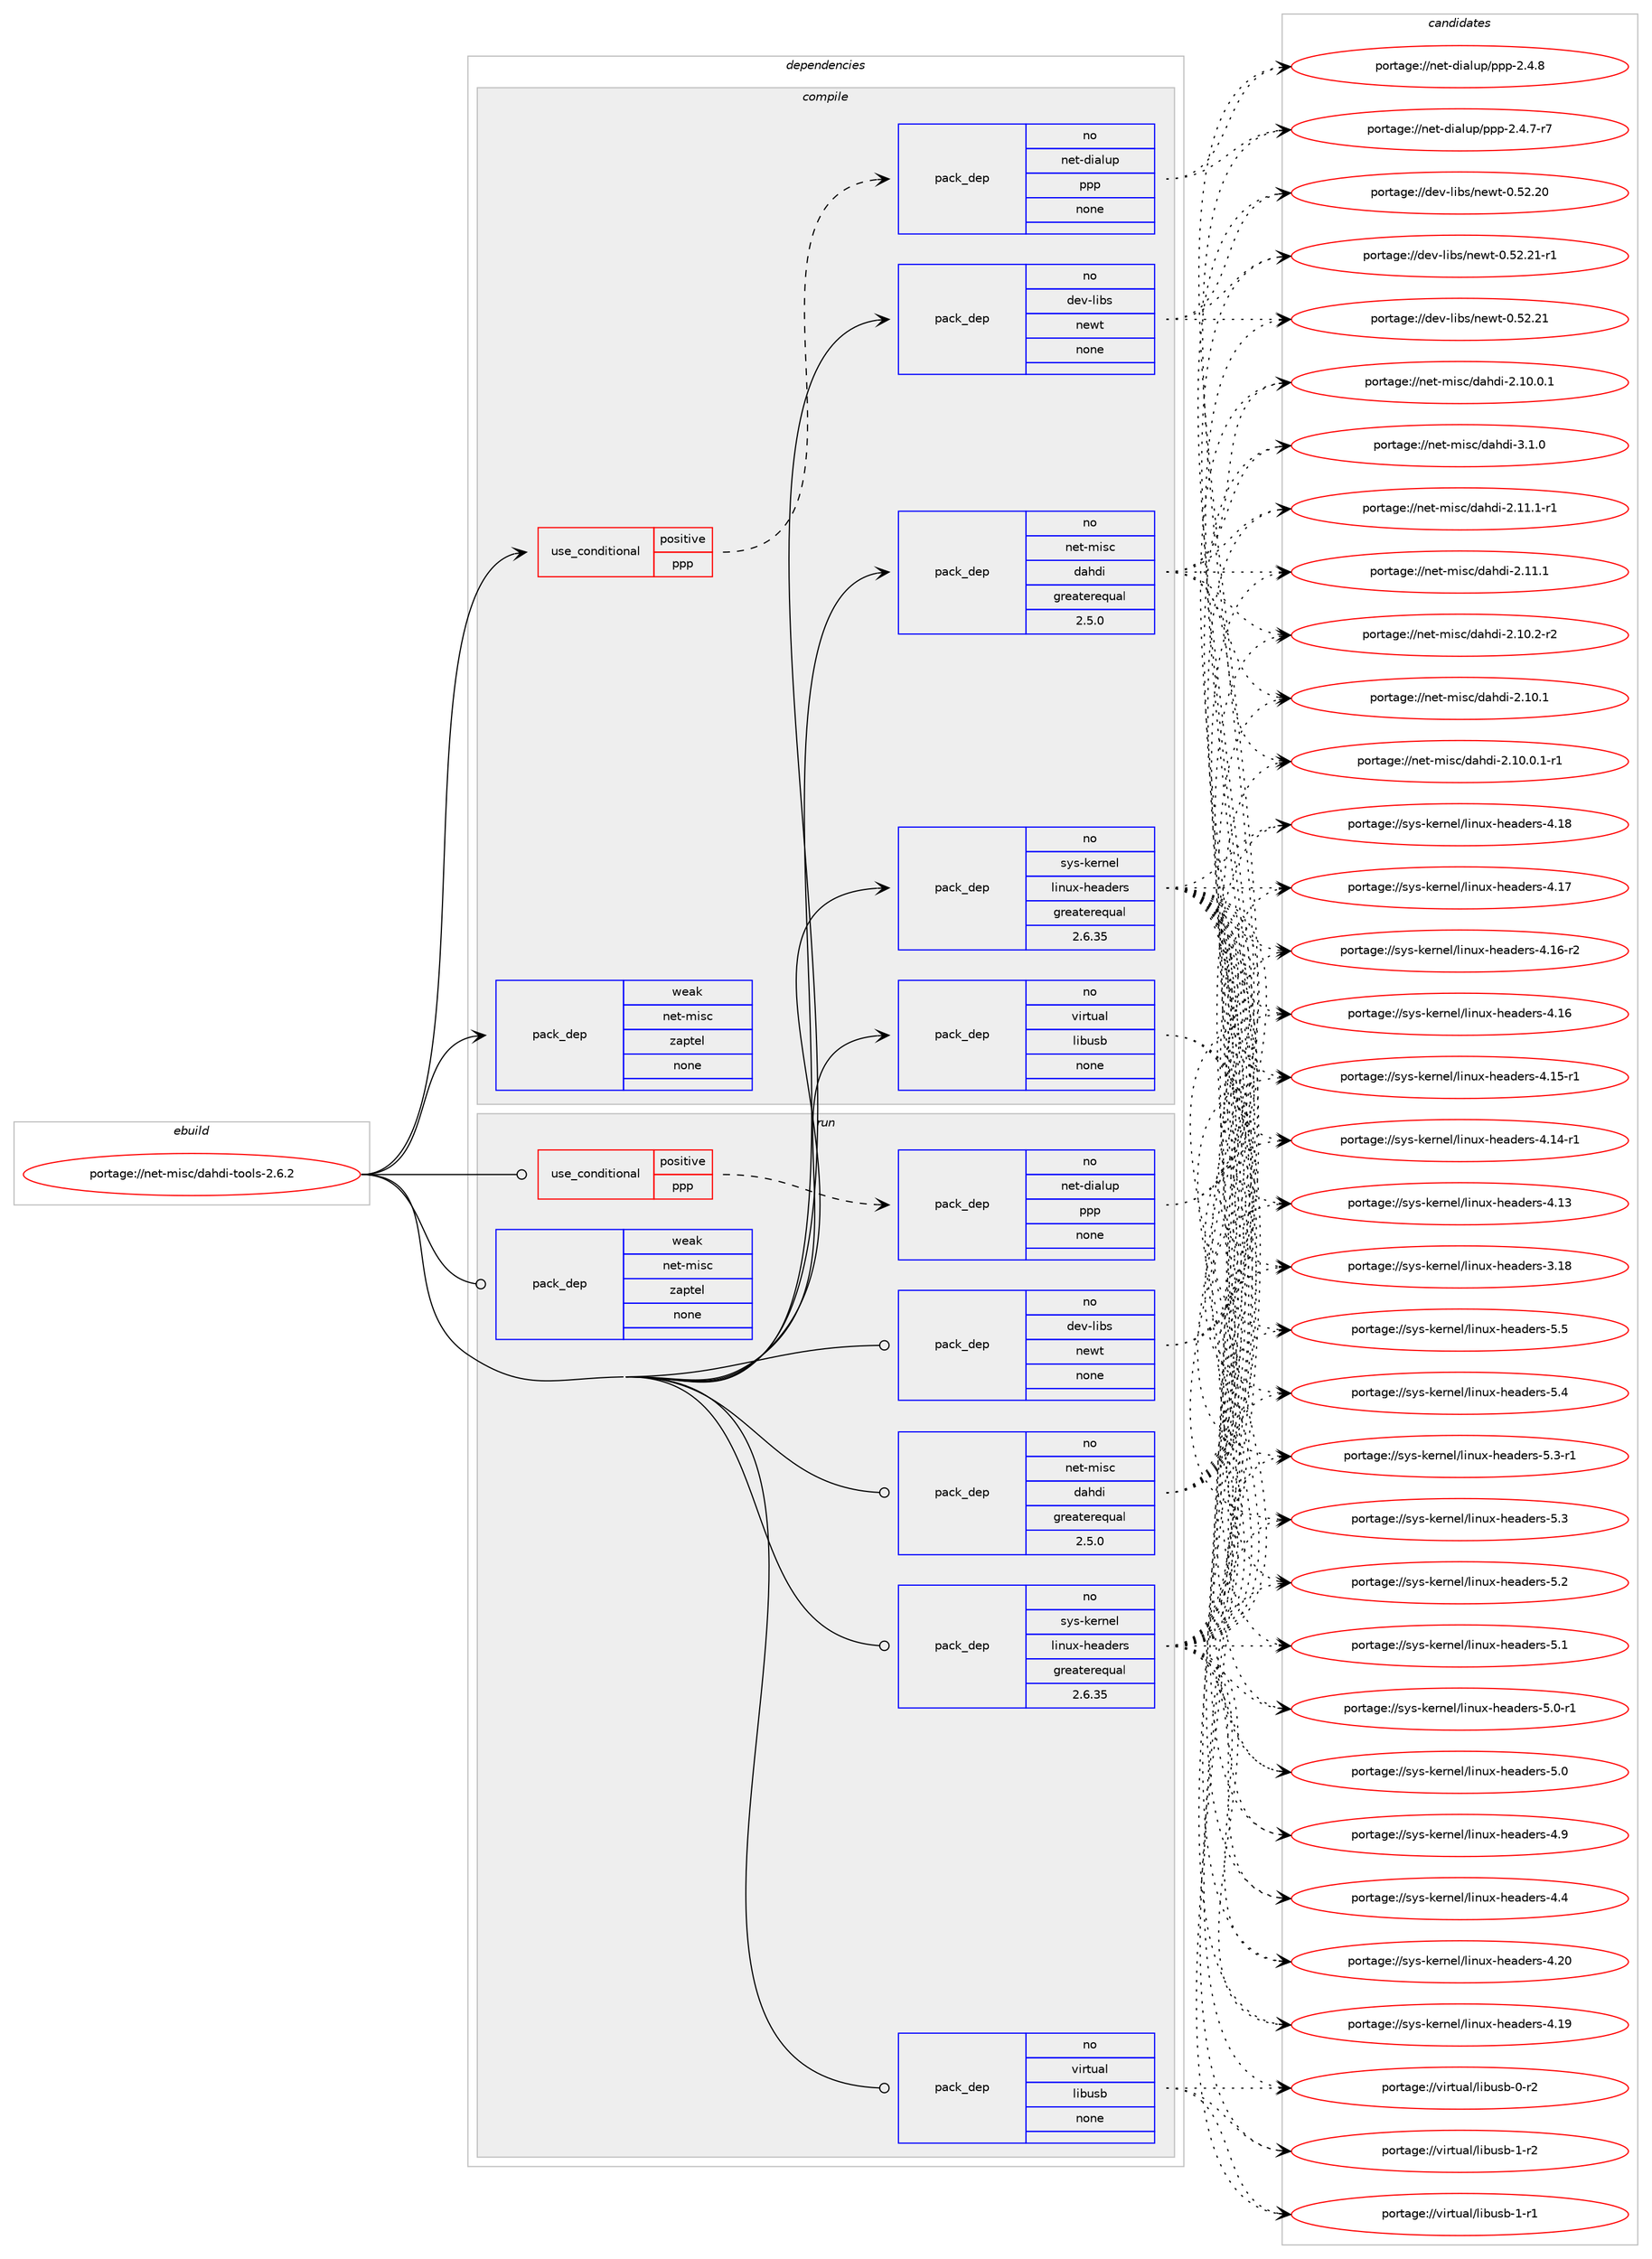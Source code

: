 digraph prolog {

# *************
# Graph options
# *************

newrank=true;
concentrate=true;
compound=true;
graph [rankdir=LR,fontname=Helvetica,fontsize=10,ranksep=1.5];#, ranksep=2.5, nodesep=0.2];
edge  [arrowhead=vee];
node  [fontname=Helvetica,fontsize=10];

# **********
# The ebuild
# **********

subgraph cluster_leftcol {
color=gray;
rank=same;
label=<<i>ebuild</i>>;
id [label="portage://net-misc/dahdi-tools-2.6.2", color=red, width=4, href="../net-misc/dahdi-tools-2.6.2.svg"];
}

# ****************
# The dependencies
# ****************

subgraph cluster_midcol {
color=gray;
label=<<i>dependencies</i>>;
subgraph cluster_compile {
fillcolor="#eeeeee";
style=filled;
label=<<i>compile</i>>;
subgraph cond10418 {
dependency54572 [label=<<TABLE BORDER="0" CELLBORDER="1" CELLSPACING="0" CELLPADDING="4"><TR><TD ROWSPAN="3" CELLPADDING="10">use_conditional</TD></TR><TR><TD>positive</TD></TR><TR><TD>ppp</TD></TR></TABLE>>, shape=none, color=red];
subgraph pack43036 {
dependency54573 [label=<<TABLE BORDER="0" CELLBORDER="1" CELLSPACING="0" CELLPADDING="4" WIDTH="220"><TR><TD ROWSPAN="6" CELLPADDING="30">pack_dep</TD></TR><TR><TD WIDTH="110">no</TD></TR><TR><TD>net-dialup</TD></TR><TR><TD>ppp</TD></TR><TR><TD>none</TD></TR><TR><TD></TD></TR></TABLE>>, shape=none, color=blue];
}
dependency54572:e -> dependency54573:w [weight=20,style="dashed",arrowhead="vee"];
}
id:e -> dependency54572:w [weight=20,style="solid",arrowhead="vee"];
subgraph pack43037 {
dependency54574 [label=<<TABLE BORDER="0" CELLBORDER="1" CELLSPACING="0" CELLPADDING="4" WIDTH="220"><TR><TD ROWSPAN="6" CELLPADDING="30">pack_dep</TD></TR><TR><TD WIDTH="110">no</TD></TR><TR><TD>dev-libs</TD></TR><TR><TD>newt</TD></TR><TR><TD>none</TD></TR><TR><TD></TD></TR></TABLE>>, shape=none, color=blue];
}
id:e -> dependency54574:w [weight=20,style="solid",arrowhead="vee"];
subgraph pack43038 {
dependency54575 [label=<<TABLE BORDER="0" CELLBORDER="1" CELLSPACING="0" CELLPADDING="4" WIDTH="220"><TR><TD ROWSPAN="6" CELLPADDING="30">pack_dep</TD></TR><TR><TD WIDTH="110">no</TD></TR><TR><TD>net-misc</TD></TR><TR><TD>dahdi</TD></TR><TR><TD>greaterequal</TD></TR><TR><TD>2.5.0</TD></TR></TABLE>>, shape=none, color=blue];
}
id:e -> dependency54575:w [weight=20,style="solid",arrowhead="vee"];
subgraph pack43039 {
dependency54576 [label=<<TABLE BORDER="0" CELLBORDER="1" CELLSPACING="0" CELLPADDING="4" WIDTH="220"><TR><TD ROWSPAN="6" CELLPADDING="30">pack_dep</TD></TR><TR><TD WIDTH="110">no</TD></TR><TR><TD>sys-kernel</TD></TR><TR><TD>linux-headers</TD></TR><TR><TD>greaterequal</TD></TR><TR><TD>2.6.35</TD></TR></TABLE>>, shape=none, color=blue];
}
id:e -> dependency54576:w [weight=20,style="solid",arrowhead="vee"];
subgraph pack43040 {
dependency54577 [label=<<TABLE BORDER="0" CELLBORDER="1" CELLSPACING="0" CELLPADDING="4" WIDTH="220"><TR><TD ROWSPAN="6" CELLPADDING="30">pack_dep</TD></TR><TR><TD WIDTH="110">no</TD></TR><TR><TD>virtual</TD></TR><TR><TD>libusb</TD></TR><TR><TD>none</TD></TR><TR><TD></TD></TR></TABLE>>, shape=none, color=blue];
}
id:e -> dependency54577:w [weight=20,style="solid",arrowhead="vee"];
subgraph pack43041 {
dependency54578 [label=<<TABLE BORDER="0" CELLBORDER="1" CELLSPACING="0" CELLPADDING="4" WIDTH="220"><TR><TD ROWSPAN="6" CELLPADDING="30">pack_dep</TD></TR><TR><TD WIDTH="110">weak</TD></TR><TR><TD>net-misc</TD></TR><TR><TD>zaptel</TD></TR><TR><TD>none</TD></TR><TR><TD></TD></TR></TABLE>>, shape=none, color=blue];
}
id:e -> dependency54578:w [weight=20,style="solid",arrowhead="vee"];
}
subgraph cluster_compileandrun {
fillcolor="#eeeeee";
style=filled;
label=<<i>compile and run</i>>;
}
subgraph cluster_run {
fillcolor="#eeeeee";
style=filled;
label=<<i>run</i>>;
subgraph cond10419 {
dependency54579 [label=<<TABLE BORDER="0" CELLBORDER="1" CELLSPACING="0" CELLPADDING="4"><TR><TD ROWSPAN="3" CELLPADDING="10">use_conditional</TD></TR><TR><TD>positive</TD></TR><TR><TD>ppp</TD></TR></TABLE>>, shape=none, color=red];
subgraph pack43042 {
dependency54580 [label=<<TABLE BORDER="0" CELLBORDER="1" CELLSPACING="0" CELLPADDING="4" WIDTH="220"><TR><TD ROWSPAN="6" CELLPADDING="30">pack_dep</TD></TR><TR><TD WIDTH="110">no</TD></TR><TR><TD>net-dialup</TD></TR><TR><TD>ppp</TD></TR><TR><TD>none</TD></TR><TR><TD></TD></TR></TABLE>>, shape=none, color=blue];
}
dependency54579:e -> dependency54580:w [weight=20,style="dashed",arrowhead="vee"];
}
id:e -> dependency54579:w [weight=20,style="solid",arrowhead="odot"];
subgraph pack43043 {
dependency54581 [label=<<TABLE BORDER="0" CELLBORDER="1" CELLSPACING="0" CELLPADDING="4" WIDTH="220"><TR><TD ROWSPAN="6" CELLPADDING="30">pack_dep</TD></TR><TR><TD WIDTH="110">no</TD></TR><TR><TD>dev-libs</TD></TR><TR><TD>newt</TD></TR><TR><TD>none</TD></TR><TR><TD></TD></TR></TABLE>>, shape=none, color=blue];
}
id:e -> dependency54581:w [weight=20,style="solid",arrowhead="odot"];
subgraph pack43044 {
dependency54582 [label=<<TABLE BORDER="0" CELLBORDER="1" CELLSPACING="0" CELLPADDING="4" WIDTH="220"><TR><TD ROWSPAN="6" CELLPADDING="30">pack_dep</TD></TR><TR><TD WIDTH="110">no</TD></TR><TR><TD>net-misc</TD></TR><TR><TD>dahdi</TD></TR><TR><TD>greaterequal</TD></TR><TR><TD>2.5.0</TD></TR></TABLE>>, shape=none, color=blue];
}
id:e -> dependency54582:w [weight=20,style="solid",arrowhead="odot"];
subgraph pack43045 {
dependency54583 [label=<<TABLE BORDER="0" CELLBORDER="1" CELLSPACING="0" CELLPADDING="4" WIDTH="220"><TR><TD ROWSPAN="6" CELLPADDING="30">pack_dep</TD></TR><TR><TD WIDTH="110">no</TD></TR><TR><TD>sys-kernel</TD></TR><TR><TD>linux-headers</TD></TR><TR><TD>greaterequal</TD></TR><TR><TD>2.6.35</TD></TR></TABLE>>, shape=none, color=blue];
}
id:e -> dependency54583:w [weight=20,style="solid",arrowhead="odot"];
subgraph pack43046 {
dependency54584 [label=<<TABLE BORDER="0" CELLBORDER="1" CELLSPACING="0" CELLPADDING="4" WIDTH="220"><TR><TD ROWSPAN="6" CELLPADDING="30">pack_dep</TD></TR><TR><TD WIDTH="110">no</TD></TR><TR><TD>virtual</TD></TR><TR><TD>libusb</TD></TR><TR><TD>none</TD></TR><TR><TD></TD></TR></TABLE>>, shape=none, color=blue];
}
id:e -> dependency54584:w [weight=20,style="solid",arrowhead="odot"];
subgraph pack43047 {
dependency54585 [label=<<TABLE BORDER="0" CELLBORDER="1" CELLSPACING="0" CELLPADDING="4" WIDTH="220"><TR><TD ROWSPAN="6" CELLPADDING="30">pack_dep</TD></TR><TR><TD WIDTH="110">weak</TD></TR><TR><TD>net-misc</TD></TR><TR><TD>zaptel</TD></TR><TR><TD>none</TD></TR><TR><TD></TD></TR></TABLE>>, shape=none, color=blue];
}
id:e -> dependency54585:w [weight=20,style="solid",arrowhead="odot"];
}
}

# **************
# The candidates
# **************

subgraph cluster_choices {
rank=same;
color=gray;
label=<<i>candidates</i>>;

subgraph choice43036 {
color=black;
nodesep=1;
choice110101116451001059710811711247112112112455046524656 [label="portage://net-dialup/ppp-2.4.8", color=red, width=4,href="../net-dialup/ppp-2.4.8.svg"];
choice1101011164510010597108117112471121121124550465246554511455 [label="portage://net-dialup/ppp-2.4.7-r7", color=red, width=4,href="../net-dialup/ppp-2.4.7-r7.svg"];
dependency54573:e -> choice110101116451001059710811711247112112112455046524656:w [style=dotted,weight="100"];
dependency54573:e -> choice1101011164510010597108117112471121121124550465246554511455:w [style=dotted,weight="100"];
}
subgraph choice43037 {
color=black;
nodesep=1;
choice10010111845108105981154711010111911645484653504650494511449 [label="portage://dev-libs/newt-0.52.21-r1", color=red, width=4,href="../dev-libs/newt-0.52.21-r1.svg"];
choice1001011184510810598115471101011191164548465350465049 [label="portage://dev-libs/newt-0.52.21", color=red, width=4,href="../dev-libs/newt-0.52.21.svg"];
choice1001011184510810598115471101011191164548465350465048 [label="portage://dev-libs/newt-0.52.20", color=red, width=4,href="../dev-libs/newt-0.52.20.svg"];
dependency54574:e -> choice10010111845108105981154711010111911645484653504650494511449:w [style=dotted,weight="100"];
dependency54574:e -> choice1001011184510810598115471101011191164548465350465049:w [style=dotted,weight="100"];
dependency54574:e -> choice1001011184510810598115471101011191164548465350465048:w [style=dotted,weight="100"];
}
subgraph choice43038 {
color=black;
nodesep=1;
choice11010111645109105115994710097104100105455146494648 [label="portage://net-misc/dahdi-3.1.0", color=red, width=4,href="../net-misc/dahdi-3.1.0.svg"];
choice11010111645109105115994710097104100105455046494946494511449 [label="portage://net-misc/dahdi-2.11.1-r1", color=red, width=4,href="../net-misc/dahdi-2.11.1-r1.svg"];
choice1101011164510910511599471009710410010545504649494649 [label="portage://net-misc/dahdi-2.11.1", color=red, width=4,href="../net-misc/dahdi-2.11.1.svg"];
choice11010111645109105115994710097104100105455046494846504511450 [label="portage://net-misc/dahdi-2.10.2-r2", color=red, width=4,href="../net-misc/dahdi-2.10.2-r2.svg"];
choice1101011164510910511599471009710410010545504649484649 [label="portage://net-misc/dahdi-2.10.1", color=red, width=4,href="../net-misc/dahdi-2.10.1.svg"];
choice110101116451091051159947100971041001054550464948464846494511449 [label="portage://net-misc/dahdi-2.10.0.1-r1", color=red, width=4,href="../net-misc/dahdi-2.10.0.1-r1.svg"];
choice11010111645109105115994710097104100105455046494846484649 [label="portage://net-misc/dahdi-2.10.0.1", color=red, width=4,href="../net-misc/dahdi-2.10.0.1.svg"];
dependency54575:e -> choice11010111645109105115994710097104100105455146494648:w [style=dotted,weight="100"];
dependency54575:e -> choice11010111645109105115994710097104100105455046494946494511449:w [style=dotted,weight="100"];
dependency54575:e -> choice1101011164510910511599471009710410010545504649494649:w [style=dotted,weight="100"];
dependency54575:e -> choice11010111645109105115994710097104100105455046494846504511450:w [style=dotted,weight="100"];
dependency54575:e -> choice1101011164510910511599471009710410010545504649484649:w [style=dotted,weight="100"];
dependency54575:e -> choice110101116451091051159947100971041001054550464948464846494511449:w [style=dotted,weight="100"];
dependency54575:e -> choice11010111645109105115994710097104100105455046494846484649:w [style=dotted,weight="100"];
}
subgraph choice43039 {
color=black;
nodesep=1;
choice1151211154510710111411010110847108105110117120451041019710010111411545534653 [label="portage://sys-kernel/linux-headers-5.5", color=red, width=4,href="../sys-kernel/linux-headers-5.5.svg"];
choice1151211154510710111411010110847108105110117120451041019710010111411545534652 [label="portage://sys-kernel/linux-headers-5.4", color=red, width=4,href="../sys-kernel/linux-headers-5.4.svg"];
choice11512111545107101114110101108471081051101171204510410197100101114115455346514511449 [label="portage://sys-kernel/linux-headers-5.3-r1", color=red, width=4,href="../sys-kernel/linux-headers-5.3-r1.svg"];
choice1151211154510710111411010110847108105110117120451041019710010111411545534651 [label="portage://sys-kernel/linux-headers-5.3", color=red, width=4,href="../sys-kernel/linux-headers-5.3.svg"];
choice1151211154510710111411010110847108105110117120451041019710010111411545534650 [label="portage://sys-kernel/linux-headers-5.2", color=red, width=4,href="../sys-kernel/linux-headers-5.2.svg"];
choice1151211154510710111411010110847108105110117120451041019710010111411545534649 [label="portage://sys-kernel/linux-headers-5.1", color=red, width=4,href="../sys-kernel/linux-headers-5.1.svg"];
choice11512111545107101114110101108471081051101171204510410197100101114115455346484511449 [label="portage://sys-kernel/linux-headers-5.0-r1", color=red, width=4,href="../sys-kernel/linux-headers-5.0-r1.svg"];
choice1151211154510710111411010110847108105110117120451041019710010111411545534648 [label="portage://sys-kernel/linux-headers-5.0", color=red, width=4,href="../sys-kernel/linux-headers-5.0.svg"];
choice1151211154510710111411010110847108105110117120451041019710010111411545524657 [label="portage://sys-kernel/linux-headers-4.9", color=red, width=4,href="../sys-kernel/linux-headers-4.9.svg"];
choice1151211154510710111411010110847108105110117120451041019710010111411545524652 [label="portage://sys-kernel/linux-headers-4.4", color=red, width=4,href="../sys-kernel/linux-headers-4.4.svg"];
choice115121115451071011141101011084710810511011712045104101971001011141154552465048 [label="portage://sys-kernel/linux-headers-4.20", color=red, width=4,href="../sys-kernel/linux-headers-4.20.svg"];
choice115121115451071011141101011084710810511011712045104101971001011141154552464957 [label="portage://sys-kernel/linux-headers-4.19", color=red, width=4,href="../sys-kernel/linux-headers-4.19.svg"];
choice115121115451071011141101011084710810511011712045104101971001011141154552464956 [label="portage://sys-kernel/linux-headers-4.18", color=red, width=4,href="../sys-kernel/linux-headers-4.18.svg"];
choice115121115451071011141101011084710810511011712045104101971001011141154552464955 [label="portage://sys-kernel/linux-headers-4.17", color=red, width=4,href="../sys-kernel/linux-headers-4.17.svg"];
choice1151211154510710111411010110847108105110117120451041019710010111411545524649544511450 [label="portage://sys-kernel/linux-headers-4.16-r2", color=red, width=4,href="../sys-kernel/linux-headers-4.16-r2.svg"];
choice115121115451071011141101011084710810511011712045104101971001011141154552464954 [label="portage://sys-kernel/linux-headers-4.16", color=red, width=4,href="../sys-kernel/linux-headers-4.16.svg"];
choice1151211154510710111411010110847108105110117120451041019710010111411545524649534511449 [label="portage://sys-kernel/linux-headers-4.15-r1", color=red, width=4,href="../sys-kernel/linux-headers-4.15-r1.svg"];
choice1151211154510710111411010110847108105110117120451041019710010111411545524649524511449 [label="portage://sys-kernel/linux-headers-4.14-r1", color=red, width=4,href="../sys-kernel/linux-headers-4.14-r1.svg"];
choice115121115451071011141101011084710810511011712045104101971001011141154552464951 [label="portage://sys-kernel/linux-headers-4.13", color=red, width=4,href="../sys-kernel/linux-headers-4.13.svg"];
choice115121115451071011141101011084710810511011712045104101971001011141154551464956 [label="portage://sys-kernel/linux-headers-3.18", color=red, width=4,href="../sys-kernel/linux-headers-3.18.svg"];
dependency54576:e -> choice1151211154510710111411010110847108105110117120451041019710010111411545534653:w [style=dotted,weight="100"];
dependency54576:e -> choice1151211154510710111411010110847108105110117120451041019710010111411545534652:w [style=dotted,weight="100"];
dependency54576:e -> choice11512111545107101114110101108471081051101171204510410197100101114115455346514511449:w [style=dotted,weight="100"];
dependency54576:e -> choice1151211154510710111411010110847108105110117120451041019710010111411545534651:w [style=dotted,weight="100"];
dependency54576:e -> choice1151211154510710111411010110847108105110117120451041019710010111411545534650:w [style=dotted,weight="100"];
dependency54576:e -> choice1151211154510710111411010110847108105110117120451041019710010111411545534649:w [style=dotted,weight="100"];
dependency54576:e -> choice11512111545107101114110101108471081051101171204510410197100101114115455346484511449:w [style=dotted,weight="100"];
dependency54576:e -> choice1151211154510710111411010110847108105110117120451041019710010111411545534648:w [style=dotted,weight="100"];
dependency54576:e -> choice1151211154510710111411010110847108105110117120451041019710010111411545524657:w [style=dotted,weight="100"];
dependency54576:e -> choice1151211154510710111411010110847108105110117120451041019710010111411545524652:w [style=dotted,weight="100"];
dependency54576:e -> choice115121115451071011141101011084710810511011712045104101971001011141154552465048:w [style=dotted,weight="100"];
dependency54576:e -> choice115121115451071011141101011084710810511011712045104101971001011141154552464957:w [style=dotted,weight="100"];
dependency54576:e -> choice115121115451071011141101011084710810511011712045104101971001011141154552464956:w [style=dotted,weight="100"];
dependency54576:e -> choice115121115451071011141101011084710810511011712045104101971001011141154552464955:w [style=dotted,weight="100"];
dependency54576:e -> choice1151211154510710111411010110847108105110117120451041019710010111411545524649544511450:w [style=dotted,weight="100"];
dependency54576:e -> choice115121115451071011141101011084710810511011712045104101971001011141154552464954:w [style=dotted,weight="100"];
dependency54576:e -> choice1151211154510710111411010110847108105110117120451041019710010111411545524649534511449:w [style=dotted,weight="100"];
dependency54576:e -> choice1151211154510710111411010110847108105110117120451041019710010111411545524649524511449:w [style=dotted,weight="100"];
dependency54576:e -> choice115121115451071011141101011084710810511011712045104101971001011141154552464951:w [style=dotted,weight="100"];
dependency54576:e -> choice115121115451071011141101011084710810511011712045104101971001011141154551464956:w [style=dotted,weight="100"];
}
subgraph choice43040 {
color=black;
nodesep=1;
choice1181051141161179710847108105981171159845494511450 [label="portage://virtual/libusb-1-r2", color=red, width=4,href="../virtual/libusb-1-r2.svg"];
choice1181051141161179710847108105981171159845494511449 [label="portage://virtual/libusb-1-r1", color=red, width=4,href="../virtual/libusb-1-r1.svg"];
choice1181051141161179710847108105981171159845484511450 [label="portage://virtual/libusb-0-r2", color=red, width=4,href="../virtual/libusb-0-r2.svg"];
dependency54577:e -> choice1181051141161179710847108105981171159845494511450:w [style=dotted,weight="100"];
dependency54577:e -> choice1181051141161179710847108105981171159845494511449:w [style=dotted,weight="100"];
dependency54577:e -> choice1181051141161179710847108105981171159845484511450:w [style=dotted,weight="100"];
}
subgraph choice43041 {
color=black;
nodesep=1;
}
subgraph choice43042 {
color=black;
nodesep=1;
choice110101116451001059710811711247112112112455046524656 [label="portage://net-dialup/ppp-2.4.8", color=red, width=4,href="../net-dialup/ppp-2.4.8.svg"];
choice1101011164510010597108117112471121121124550465246554511455 [label="portage://net-dialup/ppp-2.4.7-r7", color=red, width=4,href="../net-dialup/ppp-2.4.7-r7.svg"];
dependency54580:e -> choice110101116451001059710811711247112112112455046524656:w [style=dotted,weight="100"];
dependency54580:e -> choice1101011164510010597108117112471121121124550465246554511455:w [style=dotted,weight="100"];
}
subgraph choice43043 {
color=black;
nodesep=1;
choice10010111845108105981154711010111911645484653504650494511449 [label="portage://dev-libs/newt-0.52.21-r1", color=red, width=4,href="../dev-libs/newt-0.52.21-r1.svg"];
choice1001011184510810598115471101011191164548465350465049 [label="portage://dev-libs/newt-0.52.21", color=red, width=4,href="../dev-libs/newt-0.52.21.svg"];
choice1001011184510810598115471101011191164548465350465048 [label="portage://dev-libs/newt-0.52.20", color=red, width=4,href="../dev-libs/newt-0.52.20.svg"];
dependency54581:e -> choice10010111845108105981154711010111911645484653504650494511449:w [style=dotted,weight="100"];
dependency54581:e -> choice1001011184510810598115471101011191164548465350465049:w [style=dotted,weight="100"];
dependency54581:e -> choice1001011184510810598115471101011191164548465350465048:w [style=dotted,weight="100"];
}
subgraph choice43044 {
color=black;
nodesep=1;
choice11010111645109105115994710097104100105455146494648 [label="portage://net-misc/dahdi-3.1.0", color=red, width=4,href="../net-misc/dahdi-3.1.0.svg"];
choice11010111645109105115994710097104100105455046494946494511449 [label="portage://net-misc/dahdi-2.11.1-r1", color=red, width=4,href="../net-misc/dahdi-2.11.1-r1.svg"];
choice1101011164510910511599471009710410010545504649494649 [label="portage://net-misc/dahdi-2.11.1", color=red, width=4,href="../net-misc/dahdi-2.11.1.svg"];
choice11010111645109105115994710097104100105455046494846504511450 [label="portage://net-misc/dahdi-2.10.2-r2", color=red, width=4,href="../net-misc/dahdi-2.10.2-r2.svg"];
choice1101011164510910511599471009710410010545504649484649 [label="portage://net-misc/dahdi-2.10.1", color=red, width=4,href="../net-misc/dahdi-2.10.1.svg"];
choice110101116451091051159947100971041001054550464948464846494511449 [label="portage://net-misc/dahdi-2.10.0.1-r1", color=red, width=4,href="../net-misc/dahdi-2.10.0.1-r1.svg"];
choice11010111645109105115994710097104100105455046494846484649 [label="portage://net-misc/dahdi-2.10.0.1", color=red, width=4,href="../net-misc/dahdi-2.10.0.1.svg"];
dependency54582:e -> choice11010111645109105115994710097104100105455146494648:w [style=dotted,weight="100"];
dependency54582:e -> choice11010111645109105115994710097104100105455046494946494511449:w [style=dotted,weight="100"];
dependency54582:e -> choice1101011164510910511599471009710410010545504649494649:w [style=dotted,weight="100"];
dependency54582:e -> choice11010111645109105115994710097104100105455046494846504511450:w [style=dotted,weight="100"];
dependency54582:e -> choice1101011164510910511599471009710410010545504649484649:w [style=dotted,weight="100"];
dependency54582:e -> choice110101116451091051159947100971041001054550464948464846494511449:w [style=dotted,weight="100"];
dependency54582:e -> choice11010111645109105115994710097104100105455046494846484649:w [style=dotted,weight="100"];
}
subgraph choice43045 {
color=black;
nodesep=1;
choice1151211154510710111411010110847108105110117120451041019710010111411545534653 [label="portage://sys-kernel/linux-headers-5.5", color=red, width=4,href="../sys-kernel/linux-headers-5.5.svg"];
choice1151211154510710111411010110847108105110117120451041019710010111411545534652 [label="portage://sys-kernel/linux-headers-5.4", color=red, width=4,href="../sys-kernel/linux-headers-5.4.svg"];
choice11512111545107101114110101108471081051101171204510410197100101114115455346514511449 [label="portage://sys-kernel/linux-headers-5.3-r1", color=red, width=4,href="../sys-kernel/linux-headers-5.3-r1.svg"];
choice1151211154510710111411010110847108105110117120451041019710010111411545534651 [label="portage://sys-kernel/linux-headers-5.3", color=red, width=4,href="../sys-kernel/linux-headers-5.3.svg"];
choice1151211154510710111411010110847108105110117120451041019710010111411545534650 [label="portage://sys-kernel/linux-headers-5.2", color=red, width=4,href="../sys-kernel/linux-headers-5.2.svg"];
choice1151211154510710111411010110847108105110117120451041019710010111411545534649 [label="portage://sys-kernel/linux-headers-5.1", color=red, width=4,href="../sys-kernel/linux-headers-5.1.svg"];
choice11512111545107101114110101108471081051101171204510410197100101114115455346484511449 [label="portage://sys-kernel/linux-headers-5.0-r1", color=red, width=4,href="../sys-kernel/linux-headers-5.0-r1.svg"];
choice1151211154510710111411010110847108105110117120451041019710010111411545534648 [label="portage://sys-kernel/linux-headers-5.0", color=red, width=4,href="../sys-kernel/linux-headers-5.0.svg"];
choice1151211154510710111411010110847108105110117120451041019710010111411545524657 [label="portage://sys-kernel/linux-headers-4.9", color=red, width=4,href="../sys-kernel/linux-headers-4.9.svg"];
choice1151211154510710111411010110847108105110117120451041019710010111411545524652 [label="portage://sys-kernel/linux-headers-4.4", color=red, width=4,href="../sys-kernel/linux-headers-4.4.svg"];
choice115121115451071011141101011084710810511011712045104101971001011141154552465048 [label="portage://sys-kernel/linux-headers-4.20", color=red, width=4,href="../sys-kernel/linux-headers-4.20.svg"];
choice115121115451071011141101011084710810511011712045104101971001011141154552464957 [label="portage://sys-kernel/linux-headers-4.19", color=red, width=4,href="../sys-kernel/linux-headers-4.19.svg"];
choice115121115451071011141101011084710810511011712045104101971001011141154552464956 [label="portage://sys-kernel/linux-headers-4.18", color=red, width=4,href="../sys-kernel/linux-headers-4.18.svg"];
choice115121115451071011141101011084710810511011712045104101971001011141154552464955 [label="portage://sys-kernel/linux-headers-4.17", color=red, width=4,href="../sys-kernel/linux-headers-4.17.svg"];
choice1151211154510710111411010110847108105110117120451041019710010111411545524649544511450 [label="portage://sys-kernel/linux-headers-4.16-r2", color=red, width=4,href="../sys-kernel/linux-headers-4.16-r2.svg"];
choice115121115451071011141101011084710810511011712045104101971001011141154552464954 [label="portage://sys-kernel/linux-headers-4.16", color=red, width=4,href="../sys-kernel/linux-headers-4.16.svg"];
choice1151211154510710111411010110847108105110117120451041019710010111411545524649534511449 [label="portage://sys-kernel/linux-headers-4.15-r1", color=red, width=4,href="../sys-kernel/linux-headers-4.15-r1.svg"];
choice1151211154510710111411010110847108105110117120451041019710010111411545524649524511449 [label="portage://sys-kernel/linux-headers-4.14-r1", color=red, width=4,href="../sys-kernel/linux-headers-4.14-r1.svg"];
choice115121115451071011141101011084710810511011712045104101971001011141154552464951 [label="portage://sys-kernel/linux-headers-4.13", color=red, width=4,href="../sys-kernel/linux-headers-4.13.svg"];
choice115121115451071011141101011084710810511011712045104101971001011141154551464956 [label="portage://sys-kernel/linux-headers-3.18", color=red, width=4,href="../sys-kernel/linux-headers-3.18.svg"];
dependency54583:e -> choice1151211154510710111411010110847108105110117120451041019710010111411545534653:w [style=dotted,weight="100"];
dependency54583:e -> choice1151211154510710111411010110847108105110117120451041019710010111411545534652:w [style=dotted,weight="100"];
dependency54583:e -> choice11512111545107101114110101108471081051101171204510410197100101114115455346514511449:w [style=dotted,weight="100"];
dependency54583:e -> choice1151211154510710111411010110847108105110117120451041019710010111411545534651:w [style=dotted,weight="100"];
dependency54583:e -> choice1151211154510710111411010110847108105110117120451041019710010111411545534650:w [style=dotted,weight="100"];
dependency54583:e -> choice1151211154510710111411010110847108105110117120451041019710010111411545534649:w [style=dotted,weight="100"];
dependency54583:e -> choice11512111545107101114110101108471081051101171204510410197100101114115455346484511449:w [style=dotted,weight="100"];
dependency54583:e -> choice1151211154510710111411010110847108105110117120451041019710010111411545534648:w [style=dotted,weight="100"];
dependency54583:e -> choice1151211154510710111411010110847108105110117120451041019710010111411545524657:w [style=dotted,weight="100"];
dependency54583:e -> choice1151211154510710111411010110847108105110117120451041019710010111411545524652:w [style=dotted,weight="100"];
dependency54583:e -> choice115121115451071011141101011084710810511011712045104101971001011141154552465048:w [style=dotted,weight="100"];
dependency54583:e -> choice115121115451071011141101011084710810511011712045104101971001011141154552464957:w [style=dotted,weight="100"];
dependency54583:e -> choice115121115451071011141101011084710810511011712045104101971001011141154552464956:w [style=dotted,weight="100"];
dependency54583:e -> choice115121115451071011141101011084710810511011712045104101971001011141154552464955:w [style=dotted,weight="100"];
dependency54583:e -> choice1151211154510710111411010110847108105110117120451041019710010111411545524649544511450:w [style=dotted,weight="100"];
dependency54583:e -> choice115121115451071011141101011084710810511011712045104101971001011141154552464954:w [style=dotted,weight="100"];
dependency54583:e -> choice1151211154510710111411010110847108105110117120451041019710010111411545524649534511449:w [style=dotted,weight="100"];
dependency54583:e -> choice1151211154510710111411010110847108105110117120451041019710010111411545524649524511449:w [style=dotted,weight="100"];
dependency54583:e -> choice115121115451071011141101011084710810511011712045104101971001011141154552464951:w [style=dotted,weight="100"];
dependency54583:e -> choice115121115451071011141101011084710810511011712045104101971001011141154551464956:w [style=dotted,weight="100"];
}
subgraph choice43046 {
color=black;
nodesep=1;
choice1181051141161179710847108105981171159845494511450 [label="portage://virtual/libusb-1-r2", color=red, width=4,href="../virtual/libusb-1-r2.svg"];
choice1181051141161179710847108105981171159845494511449 [label="portage://virtual/libusb-1-r1", color=red, width=4,href="../virtual/libusb-1-r1.svg"];
choice1181051141161179710847108105981171159845484511450 [label="portage://virtual/libusb-0-r2", color=red, width=4,href="../virtual/libusb-0-r2.svg"];
dependency54584:e -> choice1181051141161179710847108105981171159845494511450:w [style=dotted,weight="100"];
dependency54584:e -> choice1181051141161179710847108105981171159845494511449:w [style=dotted,weight="100"];
dependency54584:e -> choice1181051141161179710847108105981171159845484511450:w [style=dotted,weight="100"];
}
subgraph choice43047 {
color=black;
nodesep=1;
}
}

}
